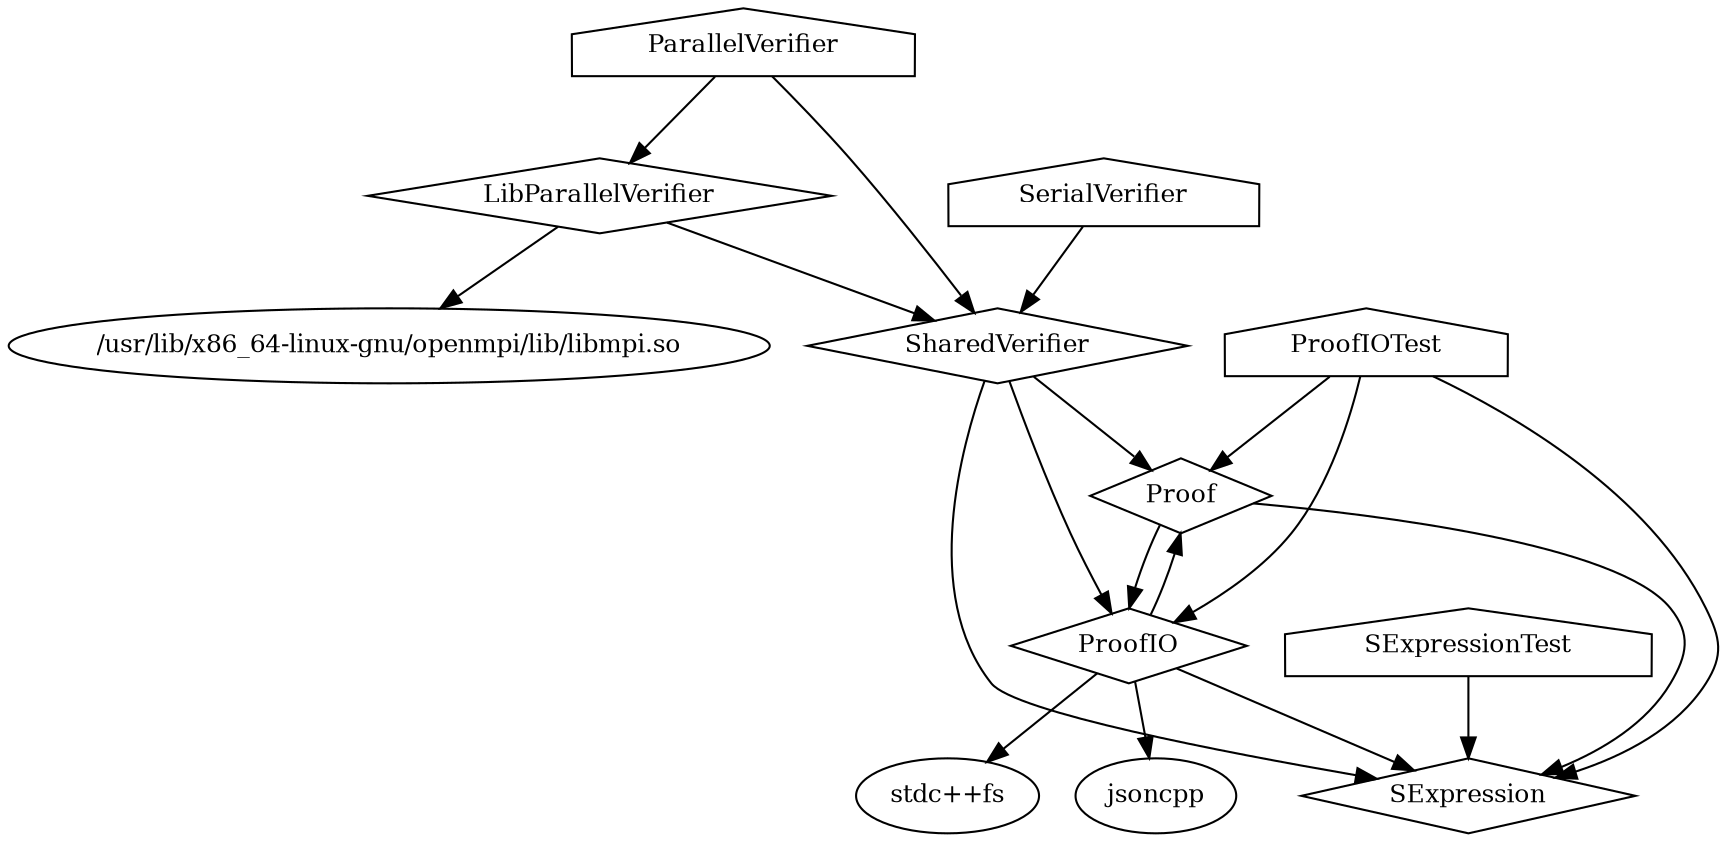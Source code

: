 digraph "GG" {
node [
  fontsize = "12"
];
    "node11" [ label="LibParallelVerifier" shape="diamond"];
    "node33" [ label="/usr/lib/x86_64-linux-gnu/openmpi/lib/libmpi.so" shape="ellipse"];
    "node11" -> "node33" // LibParallelVerifier -> /usr/lib/x86_64-linux-gnu/openmpi/lib/libmpi.so
    "node27" [ label="SharedVerifier" shape="diamond"];
    "node11" -> "node27" // LibParallelVerifier -> SharedVerifier
    "node19" [ label="Proof" shape="diamond"];
    "node27" -> "node19" // SharedVerifier -> Proof
    "node23" [ label="ProofIO" shape="diamond"];
    "node19" -> "node23" // Proof -> ProofIO
    "node23" -> "node19" // ProofIO -> Proof
    "node15" [ label="SExpression" shape="diamond"];
    "node19" -> "node15" // Proof -> SExpression
    "node23" -> "node15" // ProofIO -> SExpression
    "node34" [ label="jsoncpp" shape="ellipse"];
    "node23" -> "node34" // ProofIO -> jsoncpp
    "node35" [ label="stdc++fs" shape="ellipse"];
    "node23" -> "node35" // ProofIO -> stdc++fs
    "node27" -> "node23" // SharedVerifier -> ProofIO
    "node27" -> "node15" // SharedVerifier -> SExpression
    "node6" [ label="ParallelVerifier" shape="house"];
    "node6" -> "node11" // ParallelVerifier -> LibParallelVerifier
    "node6" -> "node27" // ParallelVerifier -> SharedVerifier
    "node31" [ label="ProofIOTest" shape="house"];
    "node31" -> "node19" // ProofIOTest -> Proof
    "node31" -> "node23" // ProofIOTest -> ProofIO
    "node31" -> "node15" // ProofIOTest -> SExpression
    "node32" [ label="SExpressionTest" shape="house"];
    "node32" -> "node15" // SExpressionTest -> SExpression
    "node7" [ label="SerialVerifier" shape="house"];
    "node7" -> "node27" // SerialVerifier -> SharedVerifier
}
